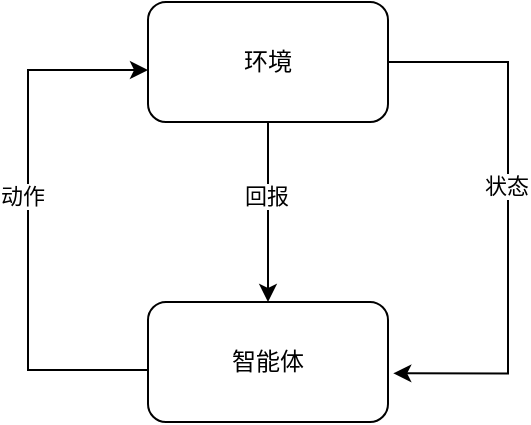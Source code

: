 <mxfile version="17.0.0" type="github">
  <diagram id="sNLXvnmChGcaQ6COaLIs" name="Page-1">
    <mxGraphModel dx="948" dy="508" grid="1" gridSize="10" guides="1" tooltips="1" connect="1" arrows="1" fold="1" page="1" pageScale="1" pageWidth="827" pageHeight="1169" math="0" shadow="0">
      <root>
        <mxCell id="0" />
        <mxCell id="1" parent="0" />
        <mxCell id="5BkBxBPCYFakMQG9k8cQ-10" value="" style="edgeStyle=orthogonalEdgeStyle;rounded=0;orthogonalLoop=1;jettySize=auto;html=1;entryX=0;entryY=0.667;entryDx=0;entryDy=0;entryPerimeter=0;" edge="1" parent="1">
          <mxGeometry relative="1" as="geometry">
            <mxPoint x="300" y="414" as="sourcePoint" />
            <mxPoint x="300" y="264.02" as="targetPoint" />
            <Array as="points">
              <mxPoint x="240" y="414" />
              <mxPoint x="240" y="264" />
            </Array>
          </mxGeometry>
        </mxCell>
        <mxCell id="5BkBxBPCYFakMQG9k8cQ-11" value="动作" style="edgeLabel;html=1;align=center;verticalAlign=middle;resizable=0;points=[];" vertex="1" connectable="0" parent="5BkBxBPCYFakMQG9k8cQ-10">
          <mxGeometry x="0.091" y="3" relative="1" as="geometry">
            <mxPoint as="offset" />
          </mxGeometry>
        </mxCell>
        <mxCell id="5BkBxBPCYFakMQG9k8cQ-1" value="智能体" style="rounded=1;whiteSpace=wrap;html=1;" vertex="1" parent="1">
          <mxGeometry x="300" y="380" width="120" height="60" as="geometry" />
        </mxCell>
        <mxCell id="5BkBxBPCYFakMQG9k8cQ-3" value="" style="edgeStyle=orthogonalEdgeStyle;rounded=0;orthogonalLoop=1;jettySize=auto;html=1;" edge="1" parent="1" source="5BkBxBPCYFakMQG9k8cQ-2" target="5BkBxBPCYFakMQG9k8cQ-1">
          <mxGeometry relative="1" as="geometry" />
        </mxCell>
        <mxCell id="5BkBxBPCYFakMQG9k8cQ-5" value="回报" style="edgeLabel;html=1;align=center;verticalAlign=middle;resizable=0;points=[];" vertex="1" connectable="0" parent="5BkBxBPCYFakMQG9k8cQ-3">
          <mxGeometry x="-0.185" y="-1" relative="1" as="geometry">
            <mxPoint as="offset" />
          </mxGeometry>
        </mxCell>
        <mxCell id="5BkBxBPCYFakMQG9k8cQ-7" value="" style="edgeStyle=orthogonalEdgeStyle;rounded=0;orthogonalLoop=1;jettySize=auto;html=1;entryX=1.022;entryY=0.578;entryDx=0;entryDy=0;entryPerimeter=0;" edge="1" parent="1">
          <mxGeometry relative="1" as="geometry">
            <mxPoint x="420" y="261" as="sourcePoint" />
            <mxPoint x="422.64" y="415.68" as="targetPoint" />
            <Array as="points">
              <mxPoint x="420" y="260" />
              <mxPoint x="480" y="260" />
              <mxPoint x="480" y="416" />
            </Array>
          </mxGeometry>
        </mxCell>
        <mxCell id="5BkBxBPCYFakMQG9k8cQ-8" value="状态" style="edgeLabel;html=1;align=center;verticalAlign=middle;resizable=0;points=[];" vertex="1" connectable="0" parent="5BkBxBPCYFakMQG9k8cQ-7">
          <mxGeometry x="-0.11" y="-1" relative="1" as="geometry">
            <mxPoint y="1" as="offset" />
          </mxGeometry>
        </mxCell>
        <mxCell id="5BkBxBPCYFakMQG9k8cQ-2" value="环境" style="rounded=1;whiteSpace=wrap;html=1;" vertex="1" parent="1">
          <mxGeometry x="300" y="230" width="120" height="60" as="geometry" />
        </mxCell>
      </root>
    </mxGraphModel>
  </diagram>
</mxfile>
